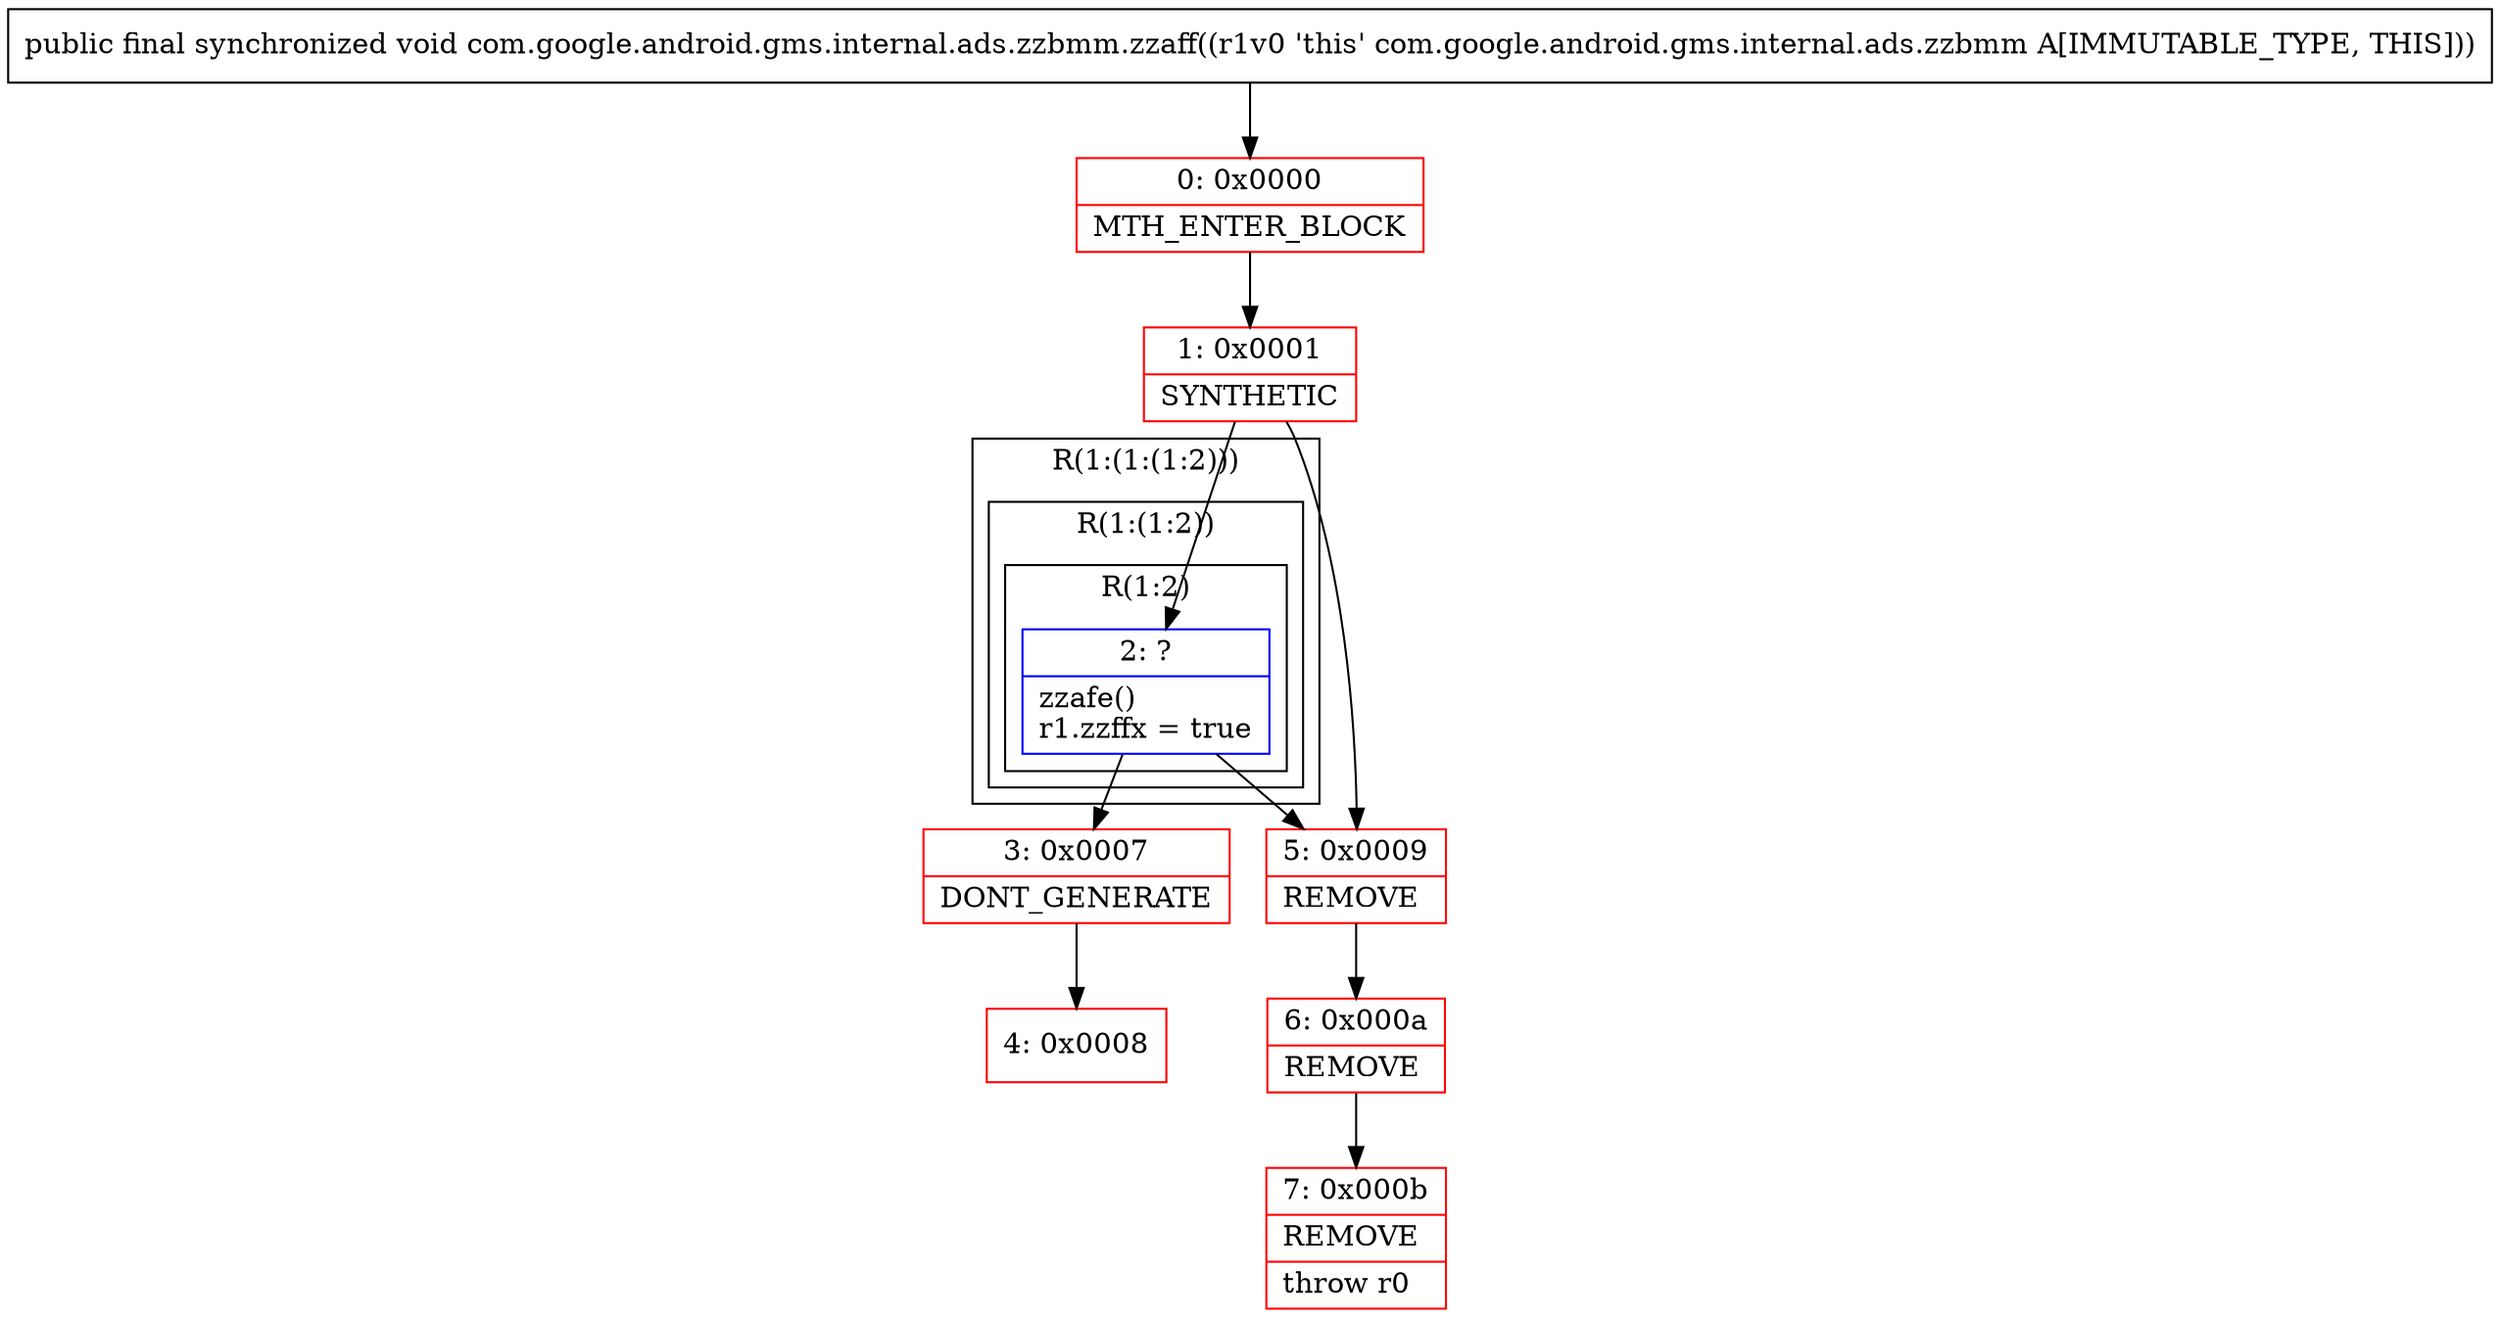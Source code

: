 digraph "CFG forcom.google.android.gms.internal.ads.zzbmm.zzaff()V" {
subgraph cluster_Region_2040757434 {
label = "R(1:(1:(1:2)))";
node [shape=record,color=blue];
subgraph cluster_Region_563001014 {
label = "R(1:(1:2))";
node [shape=record,color=blue];
subgraph cluster_Region_1490549856 {
label = "R(1:2)";
node [shape=record,color=blue];
Node_2 [shape=record,label="{2\:\ ?|zzafe()\lr1.zzffx = true\l}"];
}
}
}
Node_0 [shape=record,color=red,label="{0\:\ 0x0000|MTH_ENTER_BLOCK\l}"];
Node_1 [shape=record,color=red,label="{1\:\ 0x0001|SYNTHETIC\l}"];
Node_3 [shape=record,color=red,label="{3\:\ 0x0007|DONT_GENERATE\l}"];
Node_4 [shape=record,color=red,label="{4\:\ 0x0008}"];
Node_5 [shape=record,color=red,label="{5\:\ 0x0009|REMOVE\l}"];
Node_6 [shape=record,color=red,label="{6\:\ 0x000a|REMOVE\l}"];
Node_7 [shape=record,color=red,label="{7\:\ 0x000b|REMOVE\l|throw r0\l}"];
MethodNode[shape=record,label="{public final synchronized void com.google.android.gms.internal.ads.zzbmm.zzaff((r1v0 'this' com.google.android.gms.internal.ads.zzbmm A[IMMUTABLE_TYPE, THIS])) }"];
MethodNode -> Node_0;
Node_2 -> Node_3;
Node_2 -> Node_5;
Node_0 -> Node_1;
Node_1 -> Node_2;
Node_1 -> Node_5;
Node_3 -> Node_4;
Node_5 -> Node_6;
Node_6 -> Node_7;
}

